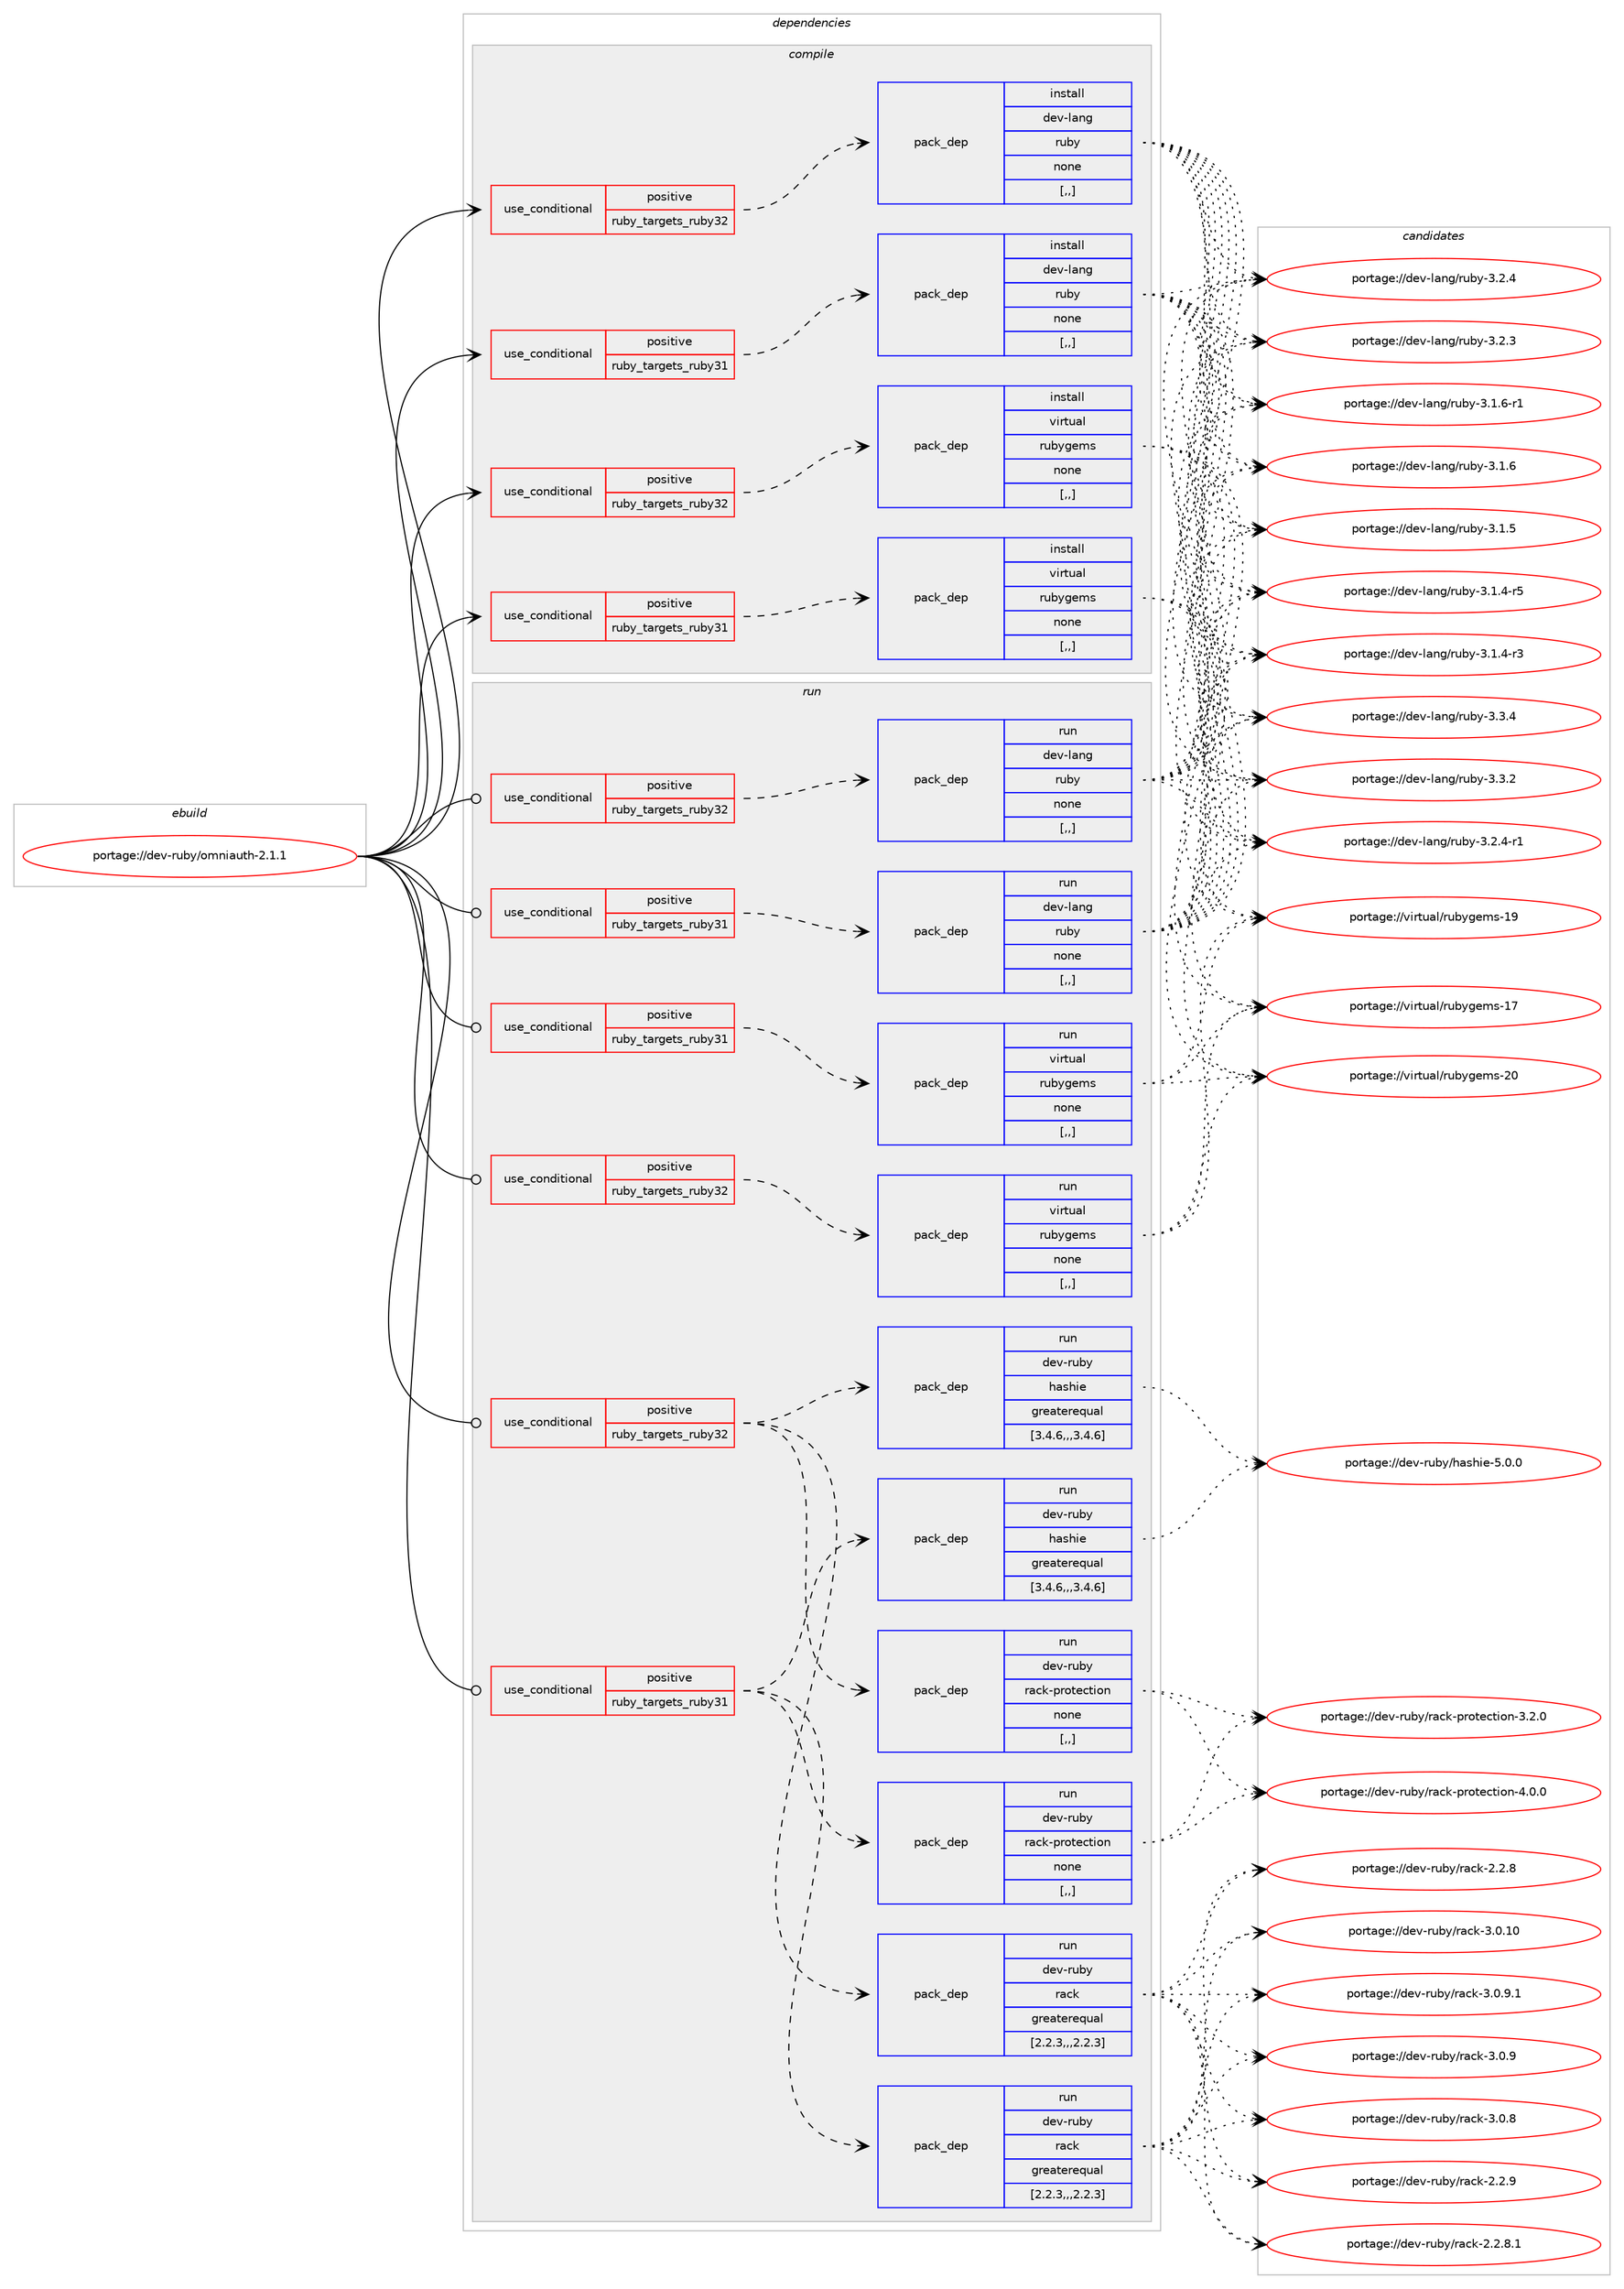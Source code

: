 digraph prolog {

# *************
# Graph options
# *************

newrank=true;
concentrate=true;
compound=true;
graph [rankdir=LR,fontname=Helvetica,fontsize=10,ranksep=1.5];#, ranksep=2.5, nodesep=0.2];
edge  [arrowhead=vee];
node  [fontname=Helvetica,fontsize=10];

# **********
# The ebuild
# **********

subgraph cluster_leftcol {
color=gray;
label=<<i>ebuild</i>>;
id [label="portage://dev-ruby/omniauth-2.1.1", color=red, width=4, href="../dev-ruby/omniauth-2.1.1.svg"];
}

# ****************
# The dependencies
# ****************

subgraph cluster_midcol {
color=gray;
label=<<i>dependencies</i>>;
subgraph cluster_compile {
fillcolor="#eeeeee";
style=filled;
label=<<i>compile</i>>;
subgraph cond51974 {
dependency192780 [label=<<TABLE BORDER="0" CELLBORDER="1" CELLSPACING="0" CELLPADDING="4"><TR><TD ROWSPAN="3" CELLPADDING="10">use_conditional</TD></TR><TR><TD>positive</TD></TR><TR><TD>ruby_targets_ruby31</TD></TR></TABLE>>, shape=none, color=red];
subgraph pack139451 {
dependency192781 [label=<<TABLE BORDER="0" CELLBORDER="1" CELLSPACING="0" CELLPADDING="4" WIDTH="220"><TR><TD ROWSPAN="6" CELLPADDING="30">pack_dep</TD></TR><TR><TD WIDTH="110">install</TD></TR><TR><TD>dev-lang</TD></TR><TR><TD>ruby</TD></TR><TR><TD>none</TD></TR><TR><TD>[,,]</TD></TR></TABLE>>, shape=none, color=blue];
}
dependency192780:e -> dependency192781:w [weight=20,style="dashed",arrowhead="vee"];
}
id:e -> dependency192780:w [weight=20,style="solid",arrowhead="vee"];
subgraph cond51975 {
dependency192782 [label=<<TABLE BORDER="0" CELLBORDER="1" CELLSPACING="0" CELLPADDING="4"><TR><TD ROWSPAN="3" CELLPADDING="10">use_conditional</TD></TR><TR><TD>positive</TD></TR><TR><TD>ruby_targets_ruby31</TD></TR></TABLE>>, shape=none, color=red];
subgraph pack139452 {
dependency192783 [label=<<TABLE BORDER="0" CELLBORDER="1" CELLSPACING="0" CELLPADDING="4" WIDTH="220"><TR><TD ROWSPAN="6" CELLPADDING="30">pack_dep</TD></TR><TR><TD WIDTH="110">install</TD></TR><TR><TD>virtual</TD></TR><TR><TD>rubygems</TD></TR><TR><TD>none</TD></TR><TR><TD>[,,]</TD></TR></TABLE>>, shape=none, color=blue];
}
dependency192782:e -> dependency192783:w [weight=20,style="dashed",arrowhead="vee"];
}
id:e -> dependency192782:w [weight=20,style="solid",arrowhead="vee"];
subgraph cond51976 {
dependency192784 [label=<<TABLE BORDER="0" CELLBORDER="1" CELLSPACING="0" CELLPADDING="4"><TR><TD ROWSPAN="3" CELLPADDING="10">use_conditional</TD></TR><TR><TD>positive</TD></TR><TR><TD>ruby_targets_ruby32</TD></TR></TABLE>>, shape=none, color=red];
subgraph pack139453 {
dependency192785 [label=<<TABLE BORDER="0" CELLBORDER="1" CELLSPACING="0" CELLPADDING="4" WIDTH="220"><TR><TD ROWSPAN="6" CELLPADDING="30">pack_dep</TD></TR><TR><TD WIDTH="110">install</TD></TR><TR><TD>dev-lang</TD></TR><TR><TD>ruby</TD></TR><TR><TD>none</TD></TR><TR><TD>[,,]</TD></TR></TABLE>>, shape=none, color=blue];
}
dependency192784:e -> dependency192785:w [weight=20,style="dashed",arrowhead="vee"];
}
id:e -> dependency192784:w [weight=20,style="solid",arrowhead="vee"];
subgraph cond51977 {
dependency192786 [label=<<TABLE BORDER="0" CELLBORDER="1" CELLSPACING="0" CELLPADDING="4"><TR><TD ROWSPAN="3" CELLPADDING="10">use_conditional</TD></TR><TR><TD>positive</TD></TR><TR><TD>ruby_targets_ruby32</TD></TR></TABLE>>, shape=none, color=red];
subgraph pack139454 {
dependency192787 [label=<<TABLE BORDER="0" CELLBORDER="1" CELLSPACING="0" CELLPADDING="4" WIDTH="220"><TR><TD ROWSPAN="6" CELLPADDING="30">pack_dep</TD></TR><TR><TD WIDTH="110">install</TD></TR><TR><TD>virtual</TD></TR><TR><TD>rubygems</TD></TR><TR><TD>none</TD></TR><TR><TD>[,,]</TD></TR></TABLE>>, shape=none, color=blue];
}
dependency192786:e -> dependency192787:w [weight=20,style="dashed",arrowhead="vee"];
}
id:e -> dependency192786:w [weight=20,style="solid",arrowhead="vee"];
}
subgraph cluster_compileandrun {
fillcolor="#eeeeee";
style=filled;
label=<<i>compile and run</i>>;
}
subgraph cluster_run {
fillcolor="#eeeeee";
style=filled;
label=<<i>run</i>>;
subgraph cond51978 {
dependency192788 [label=<<TABLE BORDER="0" CELLBORDER="1" CELLSPACING="0" CELLPADDING="4"><TR><TD ROWSPAN="3" CELLPADDING="10">use_conditional</TD></TR><TR><TD>positive</TD></TR><TR><TD>ruby_targets_ruby31</TD></TR></TABLE>>, shape=none, color=red];
subgraph pack139455 {
dependency192789 [label=<<TABLE BORDER="0" CELLBORDER="1" CELLSPACING="0" CELLPADDING="4" WIDTH="220"><TR><TD ROWSPAN="6" CELLPADDING="30">pack_dep</TD></TR><TR><TD WIDTH="110">run</TD></TR><TR><TD>dev-lang</TD></TR><TR><TD>ruby</TD></TR><TR><TD>none</TD></TR><TR><TD>[,,]</TD></TR></TABLE>>, shape=none, color=blue];
}
dependency192788:e -> dependency192789:w [weight=20,style="dashed",arrowhead="vee"];
}
id:e -> dependency192788:w [weight=20,style="solid",arrowhead="odot"];
subgraph cond51979 {
dependency192790 [label=<<TABLE BORDER="0" CELLBORDER="1" CELLSPACING="0" CELLPADDING="4"><TR><TD ROWSPAN="3" CELLPADDING="10">use_conditional</TD></TR><TR><TD>positive</TD></TR><TR><TD>ruby_targets_ruby31</TD></TR></TABLE>>, shape=none, color=red];
subgraph pack139456 {
dependency192791 [label=<<TABLE BORDER="0" CELLBORDER="1" CELLSPACING="0" CELLPADDING="4" WIDTH="220"><TR><TD ROWSPAN="6" CELLPADDING="30">pack_dep</TD></TR><TR><TD WIDTH="110">run</TD></TR><TR><TD>dev-ruby</TD></TR><TR><TD>rack</TD></TR><TR><TD>greaterequal</TD></TR><TR><TD>[2.2.3,,,2.2.3]</TD></TR></TABLE>>, shape=none, color=blue];
}
dependency192790:e -> dependency192791:w [weight=20,style="dashed",arrowhead="vee"];
subgraph pack139457 {
dependency192792 [label=<<TABLE BORDER="0" CELLBORDER="1" CELLSPACING="0" CELLPADDING="4" WIDTH="220"><TR><TD ROWSPAN="6" CELLPADDING="30">pack_dep</TD></TR><TR><TD WIDTH="110">run</TD></TR><TR><TD>dev-ruby</TD></TR><TR><TD>rack-protection</TD></TR><TR><TD>none</TD></TR><TR><TD>[,,]</TD></TR></TABLE>>, shape=none, color=blue];
}
dependency192790:e -> dependency192792:w [weight=20,style="dashed",arrowhead="vee"];
subgraph pack139458 {
dependency192793 [label=<<TABLE BORDER="0" CELLBORDER="1" CELLSPACING="0" CELLPADDING="4" WIDTH="220"><TR><TD ROWSPAN="6" CELLPADDING="30">pack_dep</TD></TR><TR><TD WIDTH="110">run</TD></TR><TR><TD>dev-ruby</TD></TR><TR><TD>hashie</TD></TR><TR><TD>greaterequal</TD></TR><TR><TD>[3.4.6,,,3.4.6]</TD></TR></TABLE>>, shape=none, color=blue];
}
dependency192790:e -> dependency192793:w [weight=20,style="dashed",arrowhead="vee"];
}
id:e -> dependency192790:w [weight=20,style="solid",arrowhead="odot"];
subgraph cond51980 {
dependency192794 [label=<<TABLE BORDER="0" CELLBORDER="1" CELLSPACING="0" CELLPADDING="4"><TR><TD ROWSPAN="3" CELLPADDING="10">use_conditional</TD></TR><TR><TD>positive</TD></TR><TR><TD>ruby_targets_ruby31</TD></TR></TABLE>>, shape=none, color=red];
subgraph pack139459 {
dependency192795 [label=<<TABLE BORDER="0" CELLBORDER="1" CELLSPACING="0" CELLPADDING="4" WIDTH="220"><TR><TD ROWSPAN="6" CELLPADDING="30">pack_dep</TD></TR><TR><TD WIDTH="110">run</TD></TR><TR><TD>virtual</TD></TR><TR><TD>rubygems</TD></TR><TR><TD>none</TD></TR><TR><TD>[,,]</TD></TR></TABLE>>, shape=none, color=blue];
}
dependency192794:e -> dependency192795:w [weight=20,style="dashed",arrowhead="vee"];
}
id:e -> dependency192794:w [weight=20,style="solid",arrowhead="odot"];
subgraph cond51981 {
dependency192796 [label=<<TABLE BORDER="0" CELLBORDER="1" CELLSPACING="0" CELLPADDING="4"><TR><TD ROWSPAN="3" CELLPADDING="10">use_conditional</TD></TR><TR><TD>positive</TD></TR><TR><TD>ruby_targets_ruby32</TD></TR></TABLE>>, shape=none, color=red];
subgraph pack139460 {
dependency192797 [label=<<TABLE BORDER="0" CELLBORDER="1" CELLSPACING="0" CELLPADDING="4" WIDTH="220"><TR><TD ROWSPAN="6" CELLPADDING="30">pack_dep</TD></TR><TR><TD WIDTH="110">run</TD></TR><TR><TD>dev-lang</TD></TR><TR><TD>ruby</TD></TR><TR><TD>none</TD></TR><TR><TD>[,,]</TD></TR></TABLE>>, shape=none, color=blue];
}
dependency192796:e -> dependency192797:w [weight=20,style="dashed",arrowhead="vee"];
}
id:e -> dependency192796:w [weight=20,style="solid",arrowhead="odot"];
subgraph cond51982 {
dependency192798 [label=<<TABLE BORDER="0" CELLBORDER="1" CELLSPACING="0" CELLPADDING="4"><TR><TD ROWSPAN="3" CELLPADDING="10">use_conditional</TD></TR><TR><TD>positive</TD></TR><TR><TD>ruby_targets_ruby32</TD></TR></TABLE>>, shape=none, color=red];
subgraph pack139461 {
dependency192799 [label=<<TABLE BORDER="0" CELLBORDER="1" CELLSPACING="0" CELLPADDING="4" WIDTH="220"><TR><TD ROWSPAN="6" CELLPADDING="30">pack_dep</TD></TR><TR><TD WIDTH="110">run</TD></TR><TR><TD>dev-ruby</TD></TR><TR><TD>rack</TD></TR><TR><TD>greaterequal</TD></TR><TR><TD>[2.2.3,,,2.2.3]</TD></TR></TABLE>>, shape=none, color=blue];
}
dependency192798:e -> dependency192799:w [weight=20,style="dashed",arrowhead="vee"];
subgraph pack139462 {
dependency192800 [label=<<TABLE BORDER="0" CELLBORDER="1" CELLSPACING="0" CELLPADDING="4" WIDTH="220"><TR><TD ROWSPAN="6" CELLPADDING="30">pack_dep</TD></TR><TR><TD WIDTH="110">run</TD></TR><TR><TD>dev-ruby</TD></TR><TR><TD>rack-protection</TD></TR><TR><TD>none</TD></TR><TR><TD>[,,]</TD></TR></TABLE>>, shape=none, color=blue];
}
dependency192798:e -> dependency192800:w [weight=20,style="dashed",arrowhead="vee"];
subgraph pack139463 {
dependency192801 [label=<<TABLE BORDER="0" CELLBORDER="1" CELLSPACING="0" CELLPADDING="4" WIDTH="220"><TR><TD ROWSPAN="6" CELLPADDING="30">pack_dep</TD></TR><TR><TD WIDTH="110">run</TD></TR><TR><TD>dev-ruby</TD></TR><TR><TD>hashie</TD></TR><TR><TD>greaterequal</TD></TR><TR><TD>[3.4.6,,,3.4.6]</TD></TR></TABLE>>, shape=none, color=blue];
}
dependency192798:e -> dependency192801:w [weight=20,style="dashed",arrowhead="vee"];
}
id:e -> dependency192798:w [weight=20,style="solid",arrowhead="odot"];
subgraph cond51983 {
dependency192802 [label=<<TABLE BORDER="0" CELLBORDER="1" CELLSPACING="0" CELLPADDING="4"><TR><TD ROWSPAN="3" CELLPADDING="10">use_conditional</TD></TR><TR><TD>positive</TD></TR><TR><TD>ruby_targets_ruby32</TD></TR></TABLE>>, shape=none, color=red];
subgraph pack139464 {
dependency192803 [label=<<TABLE BORDER="0" CELLBORDER="1" CELLSPACING="0" CELLPADDING="4" WIDTH="220"><TR><TD ROWSPAN="6" CELLPADDING="30">pack_dep</TD></TR><TR><TD WIDTH="110">run</TD></TR><TR><TD>virtual</TD></TR><TR><TD>rubygems</TD></TR><TR><TD>none</TD></TR><TR><TD>[,,]</TD></TR></TABLE>>, shape=none, color=blue];
}
dependency192802:e -> dependency192803:w [weight=20,style="dashed",arrowhead="vee"];
}
id:e -> dependency192802:w [weight=20,style="solid",arrowhead="odot"];
}
}

# **************
# The candidates
# **************

subgraph cluster_choices {
rank=same;
color=gray;
label=<<i>candidates</i>>;

subgraph choice139451 {
color=black;
nodesep=1;
choice10010111845108971101034711411798121455146514652 [label="portage://dev-lang/ruby-3.3.4", color=red, width=4,href="../dev-lang/ruby-3.3.4.svg"];
choice10010111845108971101034711411798121455146514650 [label="portage://dev-lang/ruby-3.3.2", color=red, width=4,href="../dev-lang/ruby-3.3.2.svg"];
choice100101118451089711010347114117981214551465046524511449 [label="portage://dev-lang/ruby-3.2.4-r1", color=red, width=4,href="../dev-lang/ruby-3.2.4-r1.svg"];
choice10010111845108971101034711411798121455146504652 [label="portage://dev-lang/ruby-3.2.4", color=red, width=4,href="../dev-lang/ruby-3.2.4.svg"];
choice10010111845108971101034711411798121455146504651 [label="portage://dev-lang/ruby-3.2.3", color=red, width=4,href="../dev-lang/ruby-3.2.3.svg"];
choice100101118451089711010347114117981214551464946544511449 [label="portage://dev-lang/ruby-3.1.6-r1", color=red, width=4,href="../dev-lang/ruby-3.1.6-r1.svg"];
choice10010111845108971101034711411798121455146494654 [label="portage://dev-lang/ruby-3.1.6", color=red, width=4,href="../dev-lang/ruby-3.1.6.svg"];
choice10010111845108971101034711411798121455146494653 [label="portage://dev-lang/ruby-3.1.5", color=red, width=4,href="../dev-lang/ruby-3.1.5.svg"];
choice100101118451089711010347114117981214551464946524511453 [label="portage://dev-lang/ruby-3.1.4-r5", color=red, width=4,href="../dev-lang/ruby-3.1.4-r5.svg"];
choice100101118451089711010347114117981214551464946524511451 [label="portage://dev-lang/ruby-3.1.4-r3", color=red, width=4,href="../dev-lang/ruby-3.1.4-r3.svg"];
dependency192781:e -> choice10010111845108971101034711411798121455146514652:w [style=dotted,weight="100"];
dependency192781:e -> choice10010111845108971101034711411798121455146514650:w [style=dotted,weight="100"];
dependency192781:e -> choice100101118451089711010347114117981214551465046524511449:w [style=dotted,weight="100"];
dependency192781:e -> choice10010111845108971101034711411798121455146504652:w [style=dotted,weight="100"];
dependency192781:e -> choice10010111845108971101034711411798121455146504651:w [style=dotted,weight="100"];
dependency192781:e -> choice100101118451089711010347114117981214551464946544511449:w [style=dotted,weight="100"];
dependency192781:e -> choice10010111845108971101034711411798121455146494654:w [style=dotted,weight="100"];
dependency192781:e -> choice10010111845108971101034711411798121455146494653:w [style=dotted,weight="100"];
dependency192781:e -> choice100101118451089711010347114117981214551464946524511453:w [style=dotted,weight="100"];
dependency192781:e -> choice100101118451089711010347114117981214551464946524511451:w [style=dotted,weight="100"];
}
subgraph choice139452 {
color=black;
nodesep=1;
choice118105114116117971084711411798121103101109115455048 [label="portage://virtual/rubygems-20", color=red, width=4,href="../virtual/rubygems-20.svg"];
choice118105114116117971084711411798121103101109115454957 [label="portage://virtual/rubygems-19", color=red, width=4,href="../virtual/rubygems-19.svg"];
choice118105114116117971084711411798121103101109115454955 [label="portage://virtual/rubygems-17", color=red, width=4,href="../virtual/rubygems-17.svg"];
dependency192783:e -> choice118105114116117971084711411798121103101109115455048:w [style=dotted,weight="100"];
dependency192783:e -> choice118105114116117971084711411798121103101109115454957:w [style=dotted,weight="100"];
dependency192783:e -> choice118105114116117971084711411798121103101109115454955:w [style=dotted,weight="100"];
}
subgraph choice139453 {
color=black;
nodesep=1;
choice10010111845108971101034711411798121455146514652 [label="portage://dev-lang/ruby-3.3.4", color=red, width=4,href="../dev-lang/ruby-3.3.4.svg"];
choice10010111845108971101034711411798121455146514650 [label="portage://dev-lang/ruby-3.3.2", color=red, width=4,href="../dev-lang/ruby-3.3.2.svg"];
choice100101118451089711010347114117981214551465046524511449 [label="portage://dev-lang/ruby-3.2.4-r1", color=red, width=4,href="../dev-lang/ruby-3.2.4-r1.svg"];
choice10010111845108971101034711411798121455146504652 [label="portage://dev-lang/ruby-3.2.4", color=red, width=4,href="../dev-lang/ruby-3.2.4.svg"];
choice10010111845108971101034711411798121455146504651 [label="portage://dev-lang/ruby-3.2.3", color=red, width=4,href="../dev-lang/ruby-3.2.3.svg"];
choice100101118451089711010347114117981214551464946544511449 [label="portage://dev-lang/ruby-3.1.6-r1", color=red, width=4,href="../dev-lang/ruby-3.1.6-r1.svg"];
choice10010111845108971101034711411798121455146494654 [label="portage://dev-lang/ruby-3.1.6", color=red, width=4,href="../dev-lang/ruby-3.1.6.svg"];
choice10010111845108971101034711411798121455146494653 [label="portage://dev-lang/ruby-3.1.5", color=red, width=4,href="../dev-lang/ruby-3.1.5.svg"];
choice100101118451089711010347114117981214551464946524511453 [label="portage://dev-lang/ruby-3.1.4-r5", color=red, width=4,href="../dev-lang/ruby-3.1.4-r5.svg"];
choice100101118451089711010347114117981214551464946524511451 [label="portage://dev-lang/ruby-3.1.4-r3", color=red, width=4,href="../dev-lang/ruby-3.1.4-r3.svg"];
dependency192785:e -> choice10010111845108971101034711411798121455146514652:w [style=dotted,weight="100"];
dependency192785:e -> choice10010111845108971101034711411798121455146514650:w [style=dotted,weight="100"];
dependency192785:e -> choice100101118451089711010347114117981214551465046524511449:w [style=dotted,weight="100"];
dependency192785:e -> choice10010111845108971101034711411798121455146504652:w [style=dotted,weight="100"];
dependency192785:e -> choice10010111845108971101034711411798121455146504651:w [style=dotted,weight="100"];
dependency192785:e -> choice100101118451089711010347114117981214551464946544511449:w [style=dotted,weight="100"];
dependency192785:e -> choice10010111845108971101034711411798121455146494654:w [style=dotted,weight="100"];
dependency192785:e -> choice10010111845108971101034711411798121455146494653:w [style=dotted,weight="100"];
dependency192785:e -> choice100101118451089711010347114117981214551464946524511453:w [style=dotted,weight="100"];
dependency192785:e -> choice100101118451089711010347114117981214551464946524511451:w [style=dotted,weight="100"];
}
subgraph choice139454 {
color=black;
nodesep=1;
choice118105114116117971084711411798121103101109115455048 [label="portage://virtual/rubygems-20", color=red, width=4,href="../virtual/rubygems-20.svg"];
choice118105114116117971084711411798121103101109115454957 [label="portage://virtual/rubygems-19", color=red, width=4,href="../virtual/rubygems-19.svg"];
choice118105114116117971084711411798121103101109115454955 [label="portage://virtual/rubygems-17", color=red, width=4,href="../virtual/rubygems-17.svg"];
dependency192787:e -> choice118105114116117971084711411798121103101109115455048:w [style=dotted,weight="100"];
dependency192787:e -> choice118105114116117971084711411798121103101109115454957:w [style=dotted,weight="100"];
dependency192787:e -> choice118105114116117971084711411798121103101109115454955:w [style=dotted,weight="100"];
}
subgraph choice139455 {
color=black;
nodesep=1;
choice10010111845108971101034711411798121455146514652 [label="portage://dev-lang/ruby-3.3.4", color=red, width=4,href="../dev-lang/ruby-3.3.4.svg"];
choice10010111845108971101034711411798121455146514650 [label="portage://dev-lang/ruby-3.3.2", color=red, width=4,href="../dev-lang/ruby-3.3.2.svg"];
choice100101118451089711010347114117981214551465046524511449 [label="portage://dev-lang/ruby-3.2.4-r1", color=red, width=4,href="../dev-lang/ruby-3.2.4-r1.svg"];
choice10010111845108971101034711411798121455146504652 [label="portage://dev-lang/ruby-3.2.4", color=red, width=4,href="../dev-lang/ruby-3.2.4.svg"];
choice10010111845108971101034711411798121455146504651 [label="portage://dev-lang/ruby-3.2.3", color=red, width=4,href="../dev-lang/ruby-3.2.3.svg"];
choice100101118451089711010347114117981214551464946544511449 [label="portage://dev-lang/ruby-3.1.6-r1", color=red, width=4,href="../dev-lang/ruby-3.1.6-r1.svg"];
choice10010111845108971101034711411798121455146494654 [label="portage://dev-lang/ruby-3.1.6", color=red, width=4,href="../dev-lang/ruby-3.1.6.svg"];
choice10010111845108971101034711411798121455146494653 [label="portage://dev-lang/ruby-3.1.5", color=red, width=4,href="../dev-lang/ruby-3.1.5.svg"];
choice100101118451089711010347114117981214551464946524511453 [label="portage://dev-lang/ruby-3.1.4-r5", color=red, width=4,href="../dev-lang/ruby-3.1.4-r5.svg"];
choice100101118451089711010347114117981214551464946524511451 [label="portage://dev-lang/ruby-3.1.4-r3", color=red, width=4,href="../dev-lang/ruby-3.1.4-r3.svg"];
dependency192789:e -> choice10010111845108971101034711411798121455146514652:w [style=dotted,weight="100"];
dependency192789:e -> choice10010111845108971101034711411798121455146514650:w [style=dotted,weight="100"];
dependency192789:e -> choice100101118451089711010347114117981214551465046524511449:w [style=dotted,weight="100"];
dependency192789:e -> choice10010111845108971101034711411798121455146504652:w [style=dotted,weight="100"];
dependency192789:e -> choice10010111845108971101034711411798121455146504651:w [style=dotted,weight="100"];
dependency192789:e -> choice100101118451089711010347114117981214551464946544511449:w [style=dotted,weight="100"];
dependency192789:e -> choice10010111845108971101034711411798121455146494654:w [style=dotted,weight="100"];
dependency192789:e -> choice10010111845108971101034711411798121455146494653:w [style=dotted,weight="100"];
dependency192789:e -> choice100101118451089711010347114117981214551464946524511453:w [style=dotted,weight="100"];
dependency192789:e -> choice100101118451089711010347114117981214551464946524511451:w [style=dotted,weight="100"];
}
subgraph choice139456 {
color=black;
nodesep=1;
choice100101118451141179812147114979910745514648464948 [label="portage://dev-ruby/rack-3.0.10", color=red, width=4,href="../dev-ruby/rack-3.0.10.svg"];
choice10010111845114117981214711497991074551464846574649 [label="portage://dev-ruby/rack-3.0.9.1", color=red, width=4,href="../dev-ruby/rack-3.0.9.1.svg"];
choice1001011184511411798121471149799107455146484657 [label="portage://dev-ruby/rack-3.0.9", color=red, width=4,href="../dev-ruby/rack-3.0.9.svg"];
choice1001011184511411798121471149799107455146484656 [label="portage://dev-ruby/rack-3.0.8", color=red, width=4,href="../dev-ruby/rack-3.0.8.svg"];
choice1001011184511411798121471149799107455046504657 [label="portage://dev-ruby/rack-2.2.9", color=red, width=4,href="../dev-ruby/rack-2.2.9.svg"];
choice10010111845114117981214711497991074550465046564649 [label="portage://dev-ruby/rack-2.2.8.1", color=red, width=4,href="../dev-ruby/rack-2.2.8.1.svg"];
choice1001011184511411798121471149799107455046504656 [label="portage://dev-ruby/rack-2.2.8", color=red, width=4,href="../dev-ruby/rack-2.2.8.svg"];
dependency192791:e -> choice100101118451141179812147114979910745514648464948:w [style=dotted,weight="100"];
dependency192791:e -> choice10010111845114117981214711497991074551464846574649:w [style=dotted,weight="100"];
dependency192791:e -> choice1001011184511411798121471149799107455146484657:w [style=dotted,weight="100"];
dependency192791:e -> choice1001011184511411798121471149799107455146484656:w [style=dotted,weight="100"];
dependency192791:e -> choice1001011184511411798121471149799107455046504657:w [style=dotted,weight="100"];
dependency192791:e -> choice10010111845114117981214711497991074550465046564649:w [style=dotted,weight="100"];
dependency192791:e -> choice1001011184511411798121471149799107455046504656:w [style=dotted,weight="100"];
}
subgraph choice139457 {
color=black;
nodesep=1;
choice10010111845114117981214711497991074511211411111610199116105111110455246484648 [label="portage://dev-ruby/rack-protection-4.0.0", color=red, width=4,href="../dev-ruby/rack-protection-4.0.0.svg"];
choice10010111845114117981214711497991074511211411111610199116105111110455146504648 [label="portage://dev-ruby/rack-protection-3.2.0", color=red, width=4,href="../dev-ruby/rack-protection-3.2.0.svg"];
dependency192792:e -> choice10010111845114117981214711497991074511211411111610199116105111110455246484648:w [style=dotted,weight="100"];
dependency192792:e -> choice10010111845114117981214711497991074511211411111610199116105111110455146504648:w [style=dotted,weight="100"];
}
subgraph choice139458 {
color=black;
nodesep=1;
choice10010111845114117981214710497115104105101455346484648 [label="portage://dev-ruby/hashie-5.0.0", color=red, width=4,href="../dev-ruby/hashie-5.0.0.svg"];
dependency192793:e -> choice10010111845114117981214710497115104105101455346484648:w [style=dotted,weight="100"];
}
subgraph choice139459 {
color=black;
nodesep=1;
choice118105114116117971084711411798121103101109115455048 [label="portage://virtual/rubygems-20", color=red, width=4,href="../virtual/rubygems-20.svg"];
choice118105114116117971084711411798121103101109115454957 [label="portage://virtual/rubygems-19", color=red, width=4,href="../virtual/rubygems-19.svg"];
choice118105114116117971084711411798121103101109115454955 [label="portage://virtual/rubygems-17", color=red, width=4,href="../virtual/rubygems-17.svg"];
dependency192795:e -> choice118105114116117971084711411798121103101109115455048:w [style=dotted,weight="100"];
dependency192795:e -> choice118105114116117971084711411798121103101109115454957:w [style=dotted,weight="100"];
dependency192795:e -> choice118105114116117971084711411798121103101109115454955:w [style=dotted,weight="100"];
}
subgraph choice139460 {
color=black;
nodesep=1;
choice10010111845108971101034711411798121455146514652 [label="portage://dev-lang/ruby-3.3.4", color=red, width=4,href="../dev-lang/ruby-3.3.4.svg"];
choice10010111845108971101034711411798121455146514650 [label="portage://dev-lang/ruby-3.3.2", color=red, width=4,href="../dev-lang/ruby-3.3.2.svg"];
choice100101118451089711010347114117981214551465046524511449 [label="portage://dev-lang/ruby-3.2.4-r1", color=red, width=4,href="../dev-lang/ruby-3.2.4-r1.svg"];
choice10010111845108971101034711411798121455146504652 [label="portage://dev-lang/ruby-3.2.4", color=red, width=4,href="../dev-lang/ruby-3.2.4.svg"];
choice10010111845108971101034711411798121455146504651 [label="portage://dev-lang/ruby-3.2.3", color=red, width=4,href="../dev-lang/ruby-3.2.3.svg"];
choice100101118451089711010347114117981214551464946544511449 [label="portage://dev-lang/ruby-3.1.6-r1", color=red, width=4,href="../dev-lang/ruby-3.1.6-r1.svg"];
choice10010111845108971101034711411798121455146494654 [label="portage://dev-lang/ruby-3.1.6", color=red, width=4,href="../dev-lang/ruby-3.1.6.svg"];
choice10010111845108971101034711411798121455146494653 [label="portage://dev-lang/ruby-3.1.5", color=red, width=4,href="../dev-lang/ruby-3.1.5.svg"];
choice100101118451089711010347114117981214551464946524511453 [label="portage://dev-lang/ruby-3.1.4-r5", color=red, width=4,href="../dev-lang/ruby-3.1.4-r5.svg"];
choice100101118451089711010347114117981214551464946524511451 [label="portage://dev-lang/ruby-3.1.4-r3", color=red, width=4,href="../dev-lang/ruby-3.1.4-r3.svg"];
dependency192797:e -> choice10010111845108971101034711411798121455146514652:w [style=dotted,weight="100"];
dependency192797:e -> choice10010111845108971101034711411798121455146514650:w [style=dotted,weight="100"];
dependency192797:e -> choice100101118451089711010347114117981214551465046524511449:w [style=dotted,weight="100"];
dependency192797:e -> choice10010111845108971101034711411798121455146504652:w [style=dotted,weight="100"];
dependency192797:e -> choice10010111845108971101034711411798121455146504651:w [style=dotted,weight="100"];
dependency192797:e -> choice100101118451089711010347114117981214551464946544511449:w [style=dotted,weight="100"];
dependency192797:e -> choice10010111845108971101034711411798121455146494654:w [style=dotted,weight="100"];
dependency192797:e -> choice10010111845108971101034711411798121455146494653:w [style=dotted,weight="100"];
dependency192797:e -> choice100101118451089711010347114117981214551464946524511453:w [style=dotted,weight="100"];
dependency192797:e -> choice100101118451089711010347114117981214551464946524511451:w [style=dotted,weight="100"];
}
subgraph choice139461 {
color=black;
nodesep=1;
choice100101118451141179812147114979910745514648464948 [label="portage://dev-ruby/rack-3.0.10", color=red, width=4,href="../dev-ruby/rack-3.0.10.svg"];
choice10010111845114117981214711497991074551464846574649 [label="portage://dev-ruby/rack-3.0.9.1", color=red, width=4,href="../dev-ruby/rack-3.0.9.1.svg"];
choice1001011184511411798121471149799107455146484657 [label="portage://dev-ruby/rack-3.0.9", color=red, width=4,href="../dev-ruby/rack-3.0.9.svg"];
choice1001011184511411798121471149799107455146484656 [label="portage://dev-ruby/rack-3.0.8", color=red, width=4,href="../dev-ruby/rack-3.0.8.svg"];
choice1001011184511411798121471149799107455046504657 [label="portage://dev-ruby/rack-2.2.9", color=red, width=4,href="../dev-ruby/rack-2.2.9.svg"];
choice10010111845114117981214711497991074550465046564649 [label="portage://dev-ruby/rack-2.2.8.1", color=red, width=4,href="../dev-ruby/rack-2.2.8.1.svg"];
choice1001011184511411798121471149799107455046504656 [label="portage://dev-ruby/rack-2.2.8", color=red, width=4,href="../dev-ruby/rack-2.2.8.svg"];
dependency192799:e -> choice100101118451141179812147114979910745514648464948:w [style=dotted,weight="100"];
dependency192799:e -> choice10010111845114117981214711497991074551464846574649:w [style=dotted,weight="100"];
dependency192799:e -> choice1001011184511411798121471149799107455146484657:w [style=dotted,weight="100"];
dependency192799:e -> choice1001011184511411798121471149799107455146484656:w [style=dotted,weight="100"];
dependency192799:e -> choice1001011184511411798121471149799107455046504657:w [style=dotted,weight="100"];
dependency192799:e -> choice10010111845114117981214711497991074550465046564649:w [style=dotted,weight="100"];
dependency192799:e -> choice1001011184511411798121471149799107455046504656:w [style=dotted,weight="100"];
}
subgraph choice139462 {
color=black;
nodesep=1;
choice10010111845114117981214711497991074511211411111610199116105111110455246484648 [label="portage://dev-ruby/rack-protection-4.0.0", color=red, width=4,href="../dev-ruby/rack-protection-4.0.0.svg"];
choice10010111845114117981214711497991074511211411111610199116105111110455146504648 [label="portage://dev-ruby/rack-protection-3.2.0", color=red, width=4,href="../dev-ruby/rack-protection-3.2.0.svg"];
dependency192800:e -> choice10010111845114117981214711497991074511211411111610199116105111110455246484648:w [style=dotted,weight="100"];
dependency192800:e -> choice10010111845114117981214711497991074511211411111610199116105111110455146504648:w [style=dotted,weight="100"];
}
subgraph choice139463 {
color=black;
nodesep=1;
choice10010111845114117981214710497115104105101455346484648 [label="portage://dev-ruby/hashie-5.0.0", color=red, width=4,href="../dev-ruby/hashie-5.0.0.svg"];
dependency192801:e -> choice10010111845114117981214710497115104105101455346484648:w [style=dotted,weight="100"];
}
subgraph choice139464 {
color=black;
nodesep=1;
choice118105114116117971084711411798121103101109115455048 [label="portage://virtual/rubygems-20", color=red, width=4,href="../virtual/rubygems-20.svg"];
choice118105114116117971084711411798121103101109115454957 [label="portage://virtual/rubygems-19", color=red, width=4,href="../virtual/rubygems-19.svg"];
choice118105114116117971084711411798121103101109115454955 [label="portage://virtual/rubygems-17", color=red, width=4,href="../virtual/rubygems-17.svg"];
dependency192803:e -> choice118105114116117971084711411798121103101109115455048:w [style=dotted,weight="100"];
dependency192803:e -> choice118105114116117971084711411798121103101109115454957:w [style=dotted,weight="100"];
dependency192803:e -> choice118105114116117971084711411798121103101109115454955:w [style=dotted,weight="100"];
}
}

}
